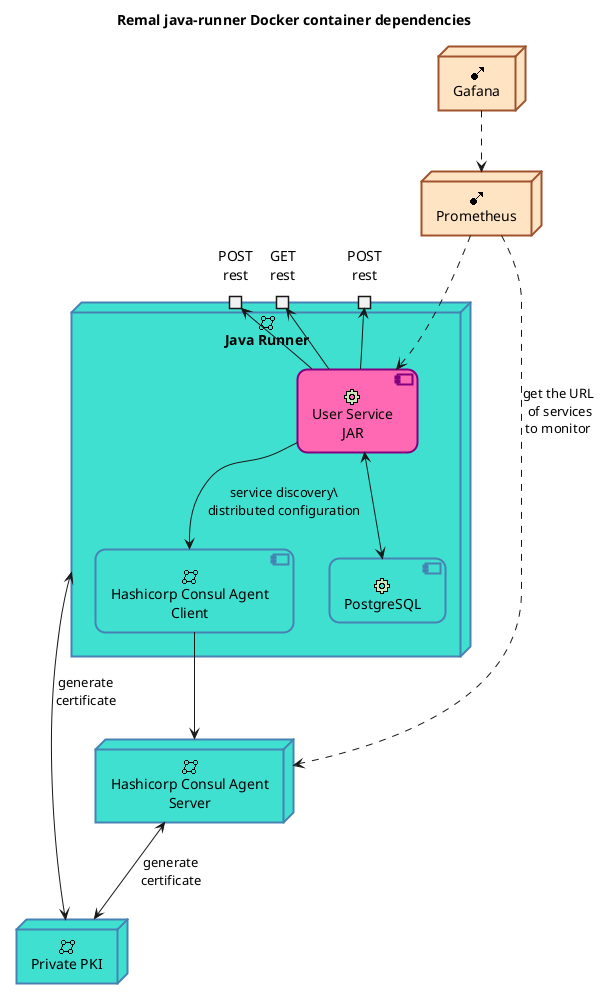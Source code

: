 ' ******************************************************************************
' UML PlantUML diagram that shows the java-runner Remal Docker container
' dependencies.
'
' Since : March 2024
' Author: Arnold Somogyi <arnold.somogyi@gmail.com>
'
' Copyright (c) 2020-2024 Remal Software and Arnold Somogyi All rights reserved
' ******************************************************************************
@startuml

<style>
  .STYLE_INFRA {
    RoundCorner 20
    LineThickness 2
    LineColor SteelBlue
    BackgroundColor Turquoise
  }
  .STYLE_APP {
    RoundCorner 20
    LineThickness 2
    LineColor Purple
    BackgroundColor HotPink
  }
  .STYLE_MONITOR {
    RoundCorner 20
    LineThickness 2
    LineColor Sienna
    BackgroundColor Bisque
  }
</style>


skinparam defaultTextAlignment center
title **Remal java-runner Docker container dependencies**


sprite $JAR_INFRA    jar:archimate/network
sprite $JAR_APP      jar:archimate/physical-equipment
sprite $JAR_MONITOR  jar:archimate/assignment


node          "Java Runner"                    as java_runner     <<$JAR_INFRA>>   <<STYLE_INFRA>> {
   component  "User Service\nJAR"              as rest_service    <<$JAR_APP>>     <<STYLE_APP>>
   component  "Hashicorp Consul Agent\nClient" as consul_client   <<$JAR_INFRA>>   <<STYLE_INFRA>>
   component  "PostgreSQL"                     as postgresql      <<$JAR_APP>>     <<STYLE_INFRA>>
   portin     "GET\nrest"                      as rest_service_i1
   portin     "POST\nrest"                     as rest_service_i2
   portin     "POST\nrest"                     as rest_service_ix
}
node          "Prometheus"                     as prometheus      <<$JAR_MONITOR>> <<STYLE_MONITOR>>
node          "Gafana"                         as gafana          <<$JAR_MONITOR>> <<STYLE_MONITOR>>
node          "Private PKI"                    as pki             <<$JAR_INFRA>>   <<STYLE_INFRA>>
node          "Hashicorp Consul Agent\nServer" as consul_server   <<$JAR_INFRA>>   <<STYLE_INFRA>>


consul_server    <--> pki             : generate\ncertificate
java_runner      <--> pki             : generate\ncertificate
   consul_client  --> consul_server
   rest_service  <--> postgresql
   rest_service   --> consul_client   : service discovery\\\ndistributed configuration
   rest_service   --> rest_service_i1
   rest_service   --> rest_service_i2
   rest_service   --> rest_service_ix
prometheus       ...> rest_service
gafana            ..> prometheus
prometheus        ..> consul_server   : get the URL\n of services\nto monitor

@enduml
